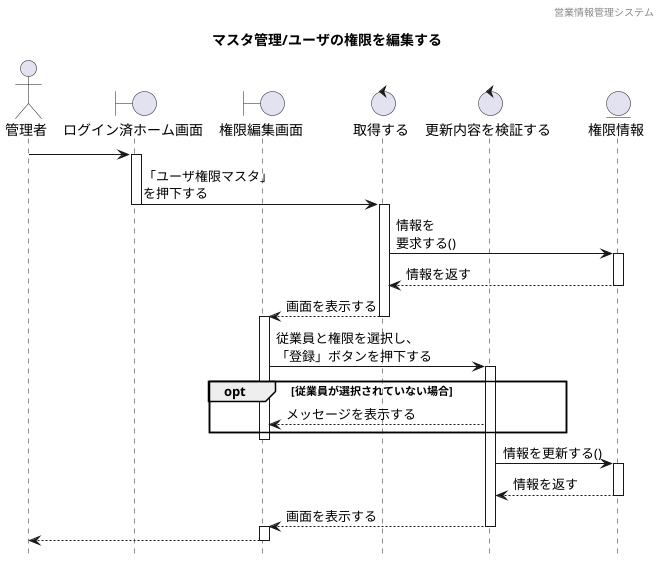 @startuml sequence

hide footbox
header 営業情報管理システム
title マスタ管理/ユーザの権限を編集する

' actor "" as 
actor "管理者" as a1

' boundary "" as
boundary "ログイン済ホーム画面" as b1
boundary "権限編集画面" as b2 

' control "" as
control "取得する" as c1 
control "更新内容を検証する" as c2

' entity "" as
entity "権限情報" as e1

a1 -> b1
activate b1
b1 -> c1:「ユーザ権限マスタ」\nを押下する
deactivate b1
activate c1
c1 -> e1:情報を\n要求する()
activate e1
e1 --> c1:情報を返す
deactivate e1
c1 --> b2:画面を表示する
deactivate c1
activate b2
b2 -> c2:従業員と権限を選択し、\n「登録」ボタンを押下する
activate c2
opt 従業員が選択されていない場合
c2 --> b2 : メッセージを表示する
end
deactivate b2
c2 -> e1: 情報を更新する()
activate e1
e1 --> c2:情報を返す
deactivate e1
c2 --> b2: 画面を表示する
deactivate c2
activate b2
b2 --> a1
deactivate b2

@enduml